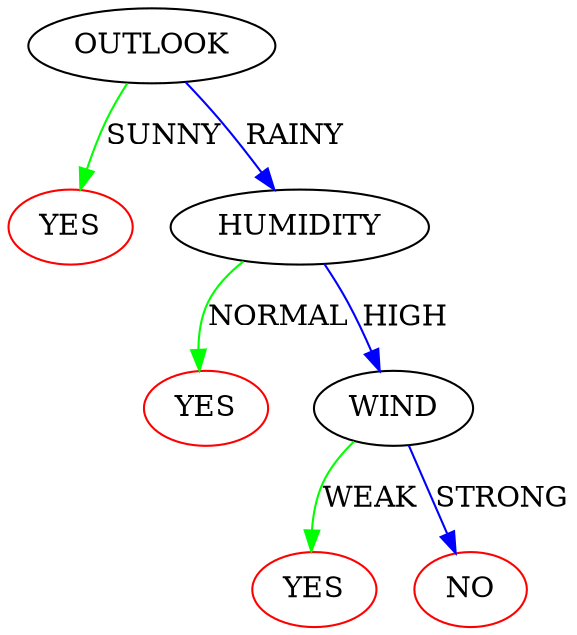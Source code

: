 digraph BST {
0 [label=OUTLOOK,color=black];
0 -> 799[label=SUNNY,color=green];
0 -> 1[label=RAINY,color=blue];
799 [label=YES,color=red];
1 [label=HUMIDITY,color=black];
1 -> 800[label=NORMAL,color=green];
1 -> 2[label=HIGH,color=blue];
800 [label=YES,color=red];
2 [label=WIND,color=black];
2 -> 801[label=WEAK,color=green];
2 -> 999[label=STRONG,color=blue];
801 [label=YES,color=red];
999 [label=NO,color=red];
}
